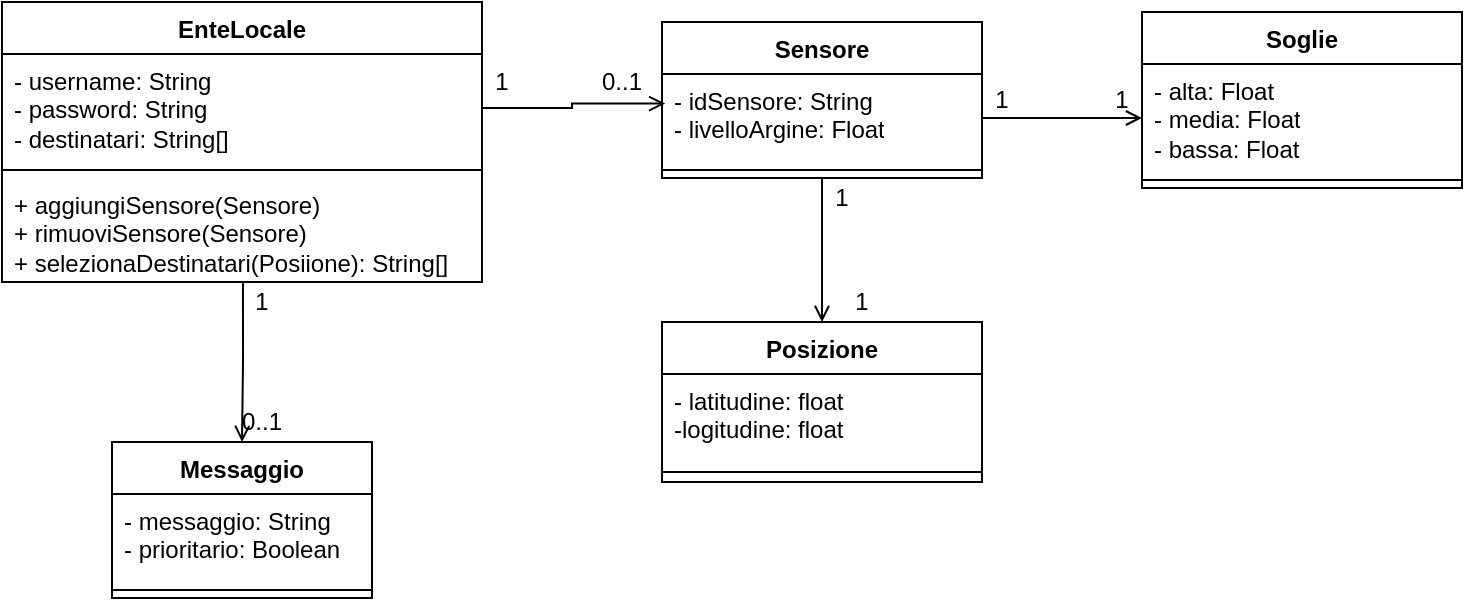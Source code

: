 <mxfile version="27.0.9">
  <diagram name="Pagina-1" id="8QW8s8eIHRF5mrPKf5NI">
    <mxGraphModel dx="1042" dy="722" grid="1" gridSize="10" guides="1" tooltips="1" connect="1" arrows="1" fold="1" page="1" pageScale="1" pageWidth="827" pageHeight="1169" math="0" shadow="0">
      <root>
        <mxCell id="0" />
        <mxCell id="1" parent="0" />
        <mxCell id="UMm1ady6yWFBfkZKAYd2-1" value="EnteLocale" style="swimlane;fontStyle=1;align=center;verticalAlign=top;childLayout=stackLayout;horizontal=1;startSize=26;horizontalStack=0;resizeParent=1;resizeParentMax=0;resizeLast=0;collapsible=1;marginBottom=0;whiteSpace=wrap;html=1;" vertex="1" parent="1">
          <mxGeometry x="40" y="50" width="240" height="140" as="geometry" />
        </mxCell>
        <mxCell id="UMm1ady6yWFBfkZKAYd2-2" value="- username: String&lt;div&gt;- password: String&lt;/div&gt;&lt;div&gt;- destinatari: String[]&lt;/div&gt;" style="text;strokeColor=none;fillColor=none;align=left;verticalAlign=top;spacingLeft=4;spacingRight=4;overflow=hidden;rotatable=0;points=[[0,0.5],[1,0.5]];portConstraint=eastwest;whiteSpace=wrap;html=1;" vertex="1" parent="UMm1ady6yWFBfkZKAYd2-1">
          <mxGeometry y="26" width="240" height="54" as="geometry" />
        </mxCell>
        <mxCell id="UMm1ady6yWFBfkZKAYd2-3" value="" style="line;strokeWidth=1;fillColor=none;align=left;verticalAlign=middle;spacingTop=-1;spacingLeft=3;spacingRight=3;rotatable=0;labelPosition=right;points=[];portConstraint=eastwest;strokeColor=inherit;" vertex="1" parent="UMm1ady6yWFBfkZKAYd2-1">
          <mxGeometry y="80" width="240" height="8" as="geometry" />
        </mxCell>
        <mxCell id="UMm1ady6yWFBfkZKAYd2-4" value="&lt;div&gt;+ aggiungiSensore(Sensore)&lt;/div&gt;&lt;div&gt;+ rimuoviSensore(Sensore)&lt;/div&gt;+ selezionaDestinatari(Posiione): String[]" style="text;strokeColor=none;fillColor=none;align=left;verticalAlign=top;spacingLeft=4;spacingRight=4;overflow=hidden;rotatable=0;points=[[0,0.5],[1,0.5]];portConstraint=eastwest;whiteSpace=wrap;html=1;" vertex="1" parent="UMm1ady6yWFBfkZKAYd2-1">
          <mxGeometry y="88" width="240" height="52" as="geometry" />
        </mxCell>
        <mxCell id="UMm1ady6yWFBfkZKAYd2-7" value="Messaggio" style="swimlane;fontStyle=1;align=center;verticalAlign=top;childLayout=stackLayout;horizontal=1;startSize=26;horizontalStack=0;resizeParent=1;resizeParentMax=0;resizeLast=0;collapsible=1;marginBottom=0;whiteSpace=wrap;html=1;" vertex="1" parent="1">
          <mxGeometry x="95" y="270" width="130" height="78" as="geometry" />
        </mxCell>
        <mxCell id="UMm1ady6yWFBfkZKAYd2-8" value="- messaggio: String&lt;div&gt;- prioritario: Boolean&lt;/div&gt;&lt;div&gt;&lt;br&gt;&lt;/div&gt;" style="text;strokeColor=none;fillColor=none;align=left;verticalAlign=top;spacingLeft=4;spacingRight=4;overflow=hidden;rotatable=0;points=[[0,0.5],[1,0.5]];portConstraint=eastwest;whiteSpace=wrap;html=1;" vertex="1" parent="UMm1ady6yWFBfkZKAYd2-7">
          <mxGeometry y="26" width="130" height="44" as="geometry" />
        </mxCell>
        <mxCell id="UMm1ady6yWFBfkZKAYd2-9" value="" style="line;strokeWidth=1;fillColor=none;align=left;verticalAlign=middle;spacingTop=-1;spacingLeft=3;spacingRight=3;rotatable=0;labelPosition=right;points=[];portConstraint=eastwest;strokeColor=inherit;" vertex="1" parent="UMm1ady6yWFBfkZKAYd2-7">
          <mxGeometry y="70" width="130" height="8" as="geometry" />
        </mxCell>
        <mxCell id="UMm1ady6yWFBfkZKAYd2-29" style="edgeStyle=orthogonalEdgeStyle;rounded=0;orthogonalLoop=1;jettySize=auto;html=1;entryX=0.5;entryY=0;entryDx=0;entryDy=0;endArrow=open;endFill=0;" edge="1" parent="1" source="UMm1ady6yWFBfkZKAYd2-12" target="UMm1ady6yWFBfkZKAYd2-31">
          <mxGeometry relative="1" as="geometry">
            <mxPoint x="470" y="210" as="targetPoint" />
          </mxGeometry>
        </mxCell>
        <mxCell id="UMm1ady6yWFBfkZKAYd2-12" value="Sensore" style="swimlane;fontStyle=1;align=center;verticalAlign=top;childLayout=stackLayout;horizontal=1;startSize=26;horizontalStack=0;resizeParent=1;resizeParentMax=0;resizeLast=0;collapsible=1;marginBottom=0;whiteSpace=wrap;html=1;" vertex="1" parent="1">
          <mxGeometry x="370" y="60" width="160" height="78" as="geometry" />
        </mxCell>
        <mxCell id="UMm1ady6yWFBfkZKAYd2-13" value="- idSensore: String&lt;div&gt;- livelloArgine: Float&lt;/div&gt;" style="text;strokeColor=none;fillColor=none;align=left;verticalAlign=top;spacingLeft=4;spacingRight=4;overflow=hidden;rotatable=0;points=[[0,0.5],[1,0.5]];portConstraint=eastwest;whiteSpace=wrap;html=1;" vertex="1" parent="UMm1ady6yWFBfkZKAYd2-12">
          <mxGeometry y="26" width="160" height="44" as="geometry" />
        </mxCell>
        <mxCell id="UMm1ady6yWFBfkZKAYd2-14" value="" style="line;strokeWidth=1;fillColor=none;align=left;verticalAlign=middle;spacingTop=-1;spacingLeft=3;spacingRight=3;rotatable=0;labelPosition=right;points=[];portConstraint=eastwest;strokeColor=inherit;" vertex="1" parent="UMm1ady6yWFBfkZKAYd2-12">
          <mxGeometry y="70" width="160" height="8" as="geometry" />
        </mxCell>
        <mxCell id="UMm1ady6yWFBfkZKAYd2-18" value="Soglie" style="swimlane;fontStyle=1;align=center;verticalAlign=top;childLayout=stackLayout;horizontal=1;startSize=26;horizontalStack=0;resizeParent=1;resizeParentMax=0;resizeLast=0;collapsible=1;marginBottom=0;whiteSpace=wrap;html=1;" vertex="1" parent="1">
          <mxGeometry x="610" y="55" width="160" height="88" as="geometry" />
        </mxCell>
        <mxCell id="UMm1ady6yWFBfkZKAYd2-19" value="- alta: Float&lt;div&gt;- media: Float&lt;/div&gt;&lt;div&gt;- bassa: Float&lt;/div&gt;" style="text;strokeColor=none;fillColor=none;align=left;verticalAlign=top;spacingLeft=4;spacingRight=4;overflow=hidden;rotatable=0;points=[[0,0.5],[1,0.5]];portConstraint=eastwest;whiteSpace=wrap;html=1;" vertex="1" parent="UMm1ady6yWFBfkZKAYd2-18">
          <mxGeometry y="26" width="160" height="54" as="geometry" />
        </mxCell>
        <mxCell id="UMm1ady6yWFBfkZKAYd2-20" value="" style="line;strokeWidth=1;fillColor=none;align=left;verticalAlign=middle;spacingTop=-1;spacingLeft=3;spacingRight=3;rotatable=0;labelPosition=right;points=[];portConstraint=eastwest;strokeColor=inherit;" vertex="1" parent="UMm1ady6yWFBfkZKAYd2-18">
          <mxGeometry y="80" width="160" height="8" as="geometry" />
        </mxCell>
        <mxCell id="UMm1ady6yWFBfkZKAYd2-17" style="edgeStyle=orthogonalEdgeStyle;rounded=0;orthogonalLoop=1;jettySize=auto;html=1;entryX=0;entryY=0.5;entryDx=0;entryDy=0;endArrow=open;startFill=0;endFill=0;" edge="1" parent="1" source="UMm1ady6yWFBfkZKAYd2-13" target="UMm1ady6yWFBfkZKAYd2-19">
          <mxGeometry relative="1" as="geometry">
            <mxPoint x="580" y="99" as="targetPoint" />
          </mxGeometry>
        </mxCell>
        <mxCell id="UMm1ady6yWFBfkZKAYd2-23" value="1" style="text;strokeColor=none;align=center;fillColor=none;html=1;verticalAlign=middle;whiteSpace=wrap;rounded=0;" vertex="1" parent="1">
          <mxGeometry x="160" y="190" width="20" height="20" as="geometry" />
        </mxCell>
        <mxCell id="UMm1ady6yWFBfkZKAYd2-24" value="0..1" style="text;strokeColor=none;align=center;fillColor=none;html=1;verticalAlign=middle;whiteSpace=wrap;rounded=0;" vertex="1" parent="1">
          <mxGeometry x="160" y="250" width="20" height="20" as="geometry" />
        </mxCell>
        <mxCell id="UMm1ady6yWFBfkZKAYd2-25" value="0..1" style="text;strokeColor=none;align=center;fillColor=none;html=1;verticalAlign=middle;whiteSpace=wrap;rounded=0;" vertex="1" parent="1">
          <mxGeometry x="340" y="80" width="20" height="20" as="geometry" />
        </mxCell>
        <mxCell id="UMm1ady6yWFBfkZKAYd2-26" value="1" style="text;strokeColor=none;align=center;fillColor=none;html=1;verticalAlign=middle;whiteSpace=wrap;rounded=0;" vertex="1" parent="1">
          <mxGeometry x="280" y="80" width="20" height="20" as="geometry" />
        </mxCell>
        <mxCell id="UMm1ady6yWFBfkZKAYd2-27" value="1" style="text;strokeColor=none;align=center;fillColor=none;html=1;verticalAlign=middle;whiteSpace=wrap;rounded=0;" vertex="1" parent="1">
          <mxGeometry x="530" y="89" width="20" height="20" as="geometry" />
        </mxCell>
        <mxCell id="UMm1ady6yWFBfkZKAYd2-28" value="1" style="text;strokeColor=none;align=center;fillColor=none;html=1;verticalAlign=middle;whiteSpace=wrap;rounded=0;" vertex="1" parent="1">
          <mxGeometry x="590" y="89" width="20" height="20" as="geometry" />
        </mxCell>
        <mxCell id="UMm1ady6yWFBfkZKAYd2-11" style="edgeStyle=orthogonalEdgeStyle;rounded=0;orthogonalLoop=1;jettySize=auto;html=1;endArrow=open;startFill=0;endFill=0;exitX=0.502;exitY=1;exitDx=0;exitDy=0;exitPerimeter=0;" edge="1" parent="1" source="UMm1ady6yWFBfkZKAYd2-4" target="UMm1ady6yWFBfkZKAYd2-7">
          <mxGeometry relative="1" as="geometry" />
        </mxCell>
        <mxCell id="UMm1ady6yWFBfkZKAYd2-31" value="Posizione" style="swimlane;fontStyle=1;align=center;verticalAlign=top;childLayout=stackLayout;horizontal=1;startSize=26;horizontalStack=0;resizeParent=1;resizeParentMax=0;resizeLast=0;collapsible=1;marginBottom=0;whiteSpace=wrap;html=1;" vertex="1" parent="1">
          <mxGeometry x="370" y="210" width="160" height="80" as="geometry" />
        </mxCell>
        <mxCell id="UMm1ady6yWFBfkZKAYd2-32" value="- latitudine: float&lt;div&gt;-logitudine: float&lt;/div&gt;" style="text;strokeColor=none;fillColor=none;align=left;verticalAlign=top;spacingLeft=4;spacingRight=4;overflow=hidden;rotatable=0;points=[[0,0.5],[1,0.5]];portConstraint=eastwest;whiteSpace=wrap;html=1;" vertex="1" parent="UMm1ady6yWFBfkZKAYd2-31">
          <mxGeometry y="26" width="160" height="44" as="geometry" />
        </mxCell>
        <mxCell id="UMm1ady6yWFBfkZKAYd2-33" value="" style="line;strokeWidth=1;fillColor=none;align=left;verticalAlign=middle;spacingTop=-1;spacingLeft=3;spacingRight=3;rotatable=0;labelPosition=right;points=[];portConstraint=eastwest;strokeColor=inherit;" vertex="1" parent="UMm1ady6yWFBfkZKAYd2-31">
          <mxGeometry y="70" width="160" height="10" as="geometry" />
        </mxCell>
        <mxCell id="UMm1ady6yWFBfkZKAYd2-37" style="edgeStyle=orthogonalEdgeStyle;rounded=0;orthogonalLoop=1;jettySize=auto;html=1;entryX=0.01;entryY=0.336;entryDx=0;entryDy=0;entryPerimeter=0;endArrow=open;endFill=0;" edge="1" parent="1" source="UMm1ady6yWFBfkZKAYd2-2" target="UMm1ady6yWFBfkZKAYd2-13">
          <mxGeometry relative="1" as="geometry" />
        </mxCell>
        <mxCell id="UMm1ady6yWFBfkZKAYd2-39" value="1" style="text;strokeColor=none;align=center;fillColor=none;html=1;verticalAlign=middle;whiteSpace=wrap;rounded=0;" vertex="1" parent="1">
          <mxGeometry x="460" y="190" width="20" height="20" as="geometry" />
        </mxCell>
        <mxCell id="UMm1ady6yWFBfkZKAYd2-40" value="1" style="text;strokeColor=none;align=center;fillColor=none;html=1;verticalAlign=middle;whiteSpace=wrap;rounded=0;" vertex="1" parent="1">
          <mxGeometry x="450" y="138" width="20" height="20" as="geometry" />
        </mxCell>
      </root>
    </mxGraphModel>
  </diagram>
</mxfile>
